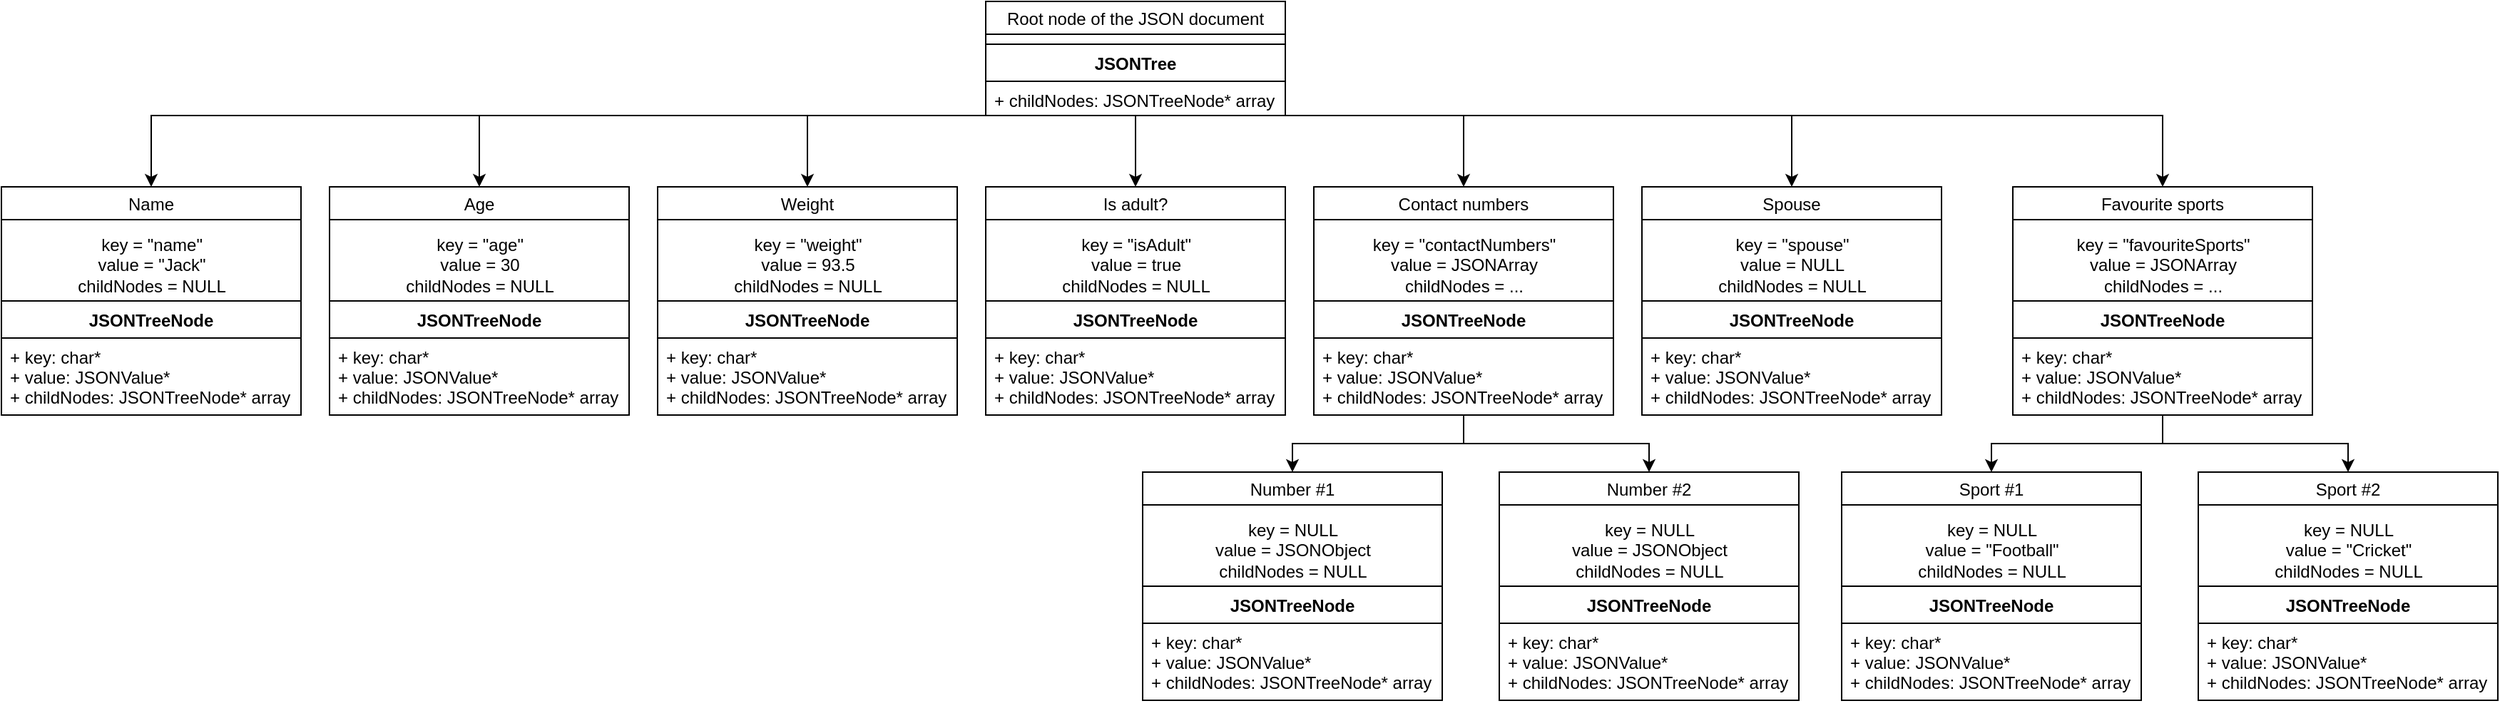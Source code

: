 <mxfile version="16.3.0" type="device"><diagram id="41RXzmmVBm3mY6UCGtyL" name="Page-1"><mxGraphModel dx="1545" dy="1775" grid="1" gridSize="10" guides="1" tooltips="1" connect="1" arrows="1" fold="1" page="1" pageScale="1" pageWidth="850" pageHeight="1100" math="0" shadow="0"><root><mxCell id="0"/><mxCell id="1" parent="0"/><mxCell id="SRQVBdzxpLRq5D4Fgymw-65" style="edgeStyle=orthogonalEdgeStyle;rounded=0;orthogonalLoop=1;jettySize=auto;html=1;entryX=0.5;entryY=0;entryDx=0;entryDy=0;" edge="1" parent="1" source="SRQVBdzxpLRq5D4Fgymw-2" target="SRQVBdzxpLRq5D4Fgymw-28"><mxGeometry relative="1" as="geometry"/></mxCell><mxCell id="SRQVBdzxpLRq5D4Fgymw-66" style="edgeStyle=orthogonalEdgeStyle;rounded=0;orthogonalLoop=1;jettySize=auto;html=1;entryX=0.5;entryY=0;entryDx=0;entryDy=0;" edge="1" parent="1" source="SRQVBdzxpLRq5D4Fgymw-2" target="SRQVBdzxpLRq5D4Fgymw-24"><mxGeometry relative="1" as="geometry"><Array as="points"><mxPoint x="615" y="70"/></Array></mxGeometry></mxCell><mxCell id="SRQVBdzxpLRq5D4Fgymw-67" style="edgeStyle=orthogonalEdgeStyle;rounded=0;orthogonalLoop=1;jettySize=auto;html=1;entryX=0.5;entryY=0;entryDx=0;entryDy=0;" edge="1" parent="1" source="SRQVBdzxpLRq5D4Fgymw-2" target="SRQVBdzxpLRq5D4Fgymw-20"><mxGeometry relative="1" as="geometry"><Array as="points"><mxPoint x="385" y="70"/></Array></mxGeometry></mxCell><mxCell id="SRQVBdzxpLRq5D4Fgymw-68" style="edgeStyle=orthogonalEdgeStyle;rounded=0;orthogonalLoop=1;jettySize=auto;html=1;entryX=0.5;entryY=0;entryDx=0;entryDy=0;" edge="1" parent="1" source="SRQVBdzxpLRq5D4Fgymw-2" target="SRQVBdzxpLRq5D4Fgymw-14"><mxGeometry relative="1" as="geometry"><Array as="points"><mxPoint x="155" y="70"/></Array></mxGeometry></mxCell><mxCell id="SRQVBdzxpLRq5D4Fgymw-70" style="edgeStyle=orthogonalEdgeStyle;rounded=0;orthogonalLoop=1;jettySize=auto;html=1;entryX=0.5;entryY=0;entryDx=0;entryDy=0;" edge="1" parent="1" source="SRQVBdzxpLRq5D4Fgymw-2" target="SRQVBdzxpLRq5D4Fgymw-46"><mxGeometry relative="1" as="geometry"><Array as="points"><mxPoint x="1305" y="70"/></Array></mxGeometry></mxCell><mxCell id="SRQVBdzxpLRq5D4Fgymw-71" style="edgeStyle=orthogonalEdgeStyle;rounded=0;orthogonalLoop=1;jettySize=auto;html=1;entryX=0.5;entryY=0;entryDx=0;entryDy=0;" edge="1" parent="1" source="SRQVBdzxpLRq5D4Fgymw-2" target="SRQVBdzxpLRq5D4Fgymw-50"><mxGeometry relative="1" as="geometry"><Array as="points"><mxPoint x="1565" y="70"/></Array></mxGeometry></mxCell><mxCell id="SRQVBdzxpLRq5D4Fgymw-2" value="Root node of the JSON document" style="swimlane;fontStyle=0" vertex="1" parent="1"><mxGeometry x="740" y="-10" width="210" height="80" as="geometry"/></mxCell><mxCell id="SRQVBdzxpLRq5D4Fgymw-6" value="JSONTree" style="swimlane;fontStyle=1;childLayout=stackLayout;horizontal=1;startSize=26;fillColor=none;horizontalStack=0;resizeParent=1;resizeParentMax=0;resizeLast=0;collapsible=1;marginBottom=0;strokeColor=default;" vertex="1" parent="SRQVBdzxpLRq5D4Fgymw-2"><mxGeometry y="30" width="210" height="50" as="geometry"/></mxCell><mxCell id="SRQVBdzxpLRq5D4Fgymw-7" value="+ childNodes: JSONTreeNode* array" style="text;strokeColor=none;fillColor=none;align=left;verticalAlign=top;spacingLeft=4;spacingRight=4;overflow=hidden;rotatable=0;points=[[0,0.5],[1,0.5]];portConstraint=eastwest;" vertex="1" parent="SRQVBdzxpLRq5D4Fgymw-6"><mxGeometry y="26" width="210" height="24" as="geometry"/></mxCell><mxCell id="SRQVBdzxpLRq5D4Fgymw-14" value="Name" style="swimlane;fontStyle=0" vertex="1" parent="1"><mxGeometry x="50" y="120" width="210" height="160" as="geometry"><mxRectangle x="40" y="120" width="60" height="23" as="alternateBounds"/></mxGeometry></mxCell><mxCell id="SRQVBdzxpLRq5D4Fgymw-15" value="JSONTreeNode" style="swimlane;fontStyle=1;childLayout=stackLayout;horizontal=1;startSize=26;fillColor=none;horizontalStack=0;resizeParent=1;resizeParentMax=0;resizeLast=0;collapsible=1;marginBottom=0;strokeColor=default;" vertex="1" parent="SRQVBdzxpLRq5D4Fgymw-14"><mxGeometry y="80" width="210" height="80" as="geometry"><mxRectangle y="30" width="120" height="26" as="alternateBounds"/></mxGeometry></mxCell><mxCell id="SRQVBdzxpLRq5D4Fgymw-16" value="+ key: char*&#10;+ value: JSONValue*&#10;+ childNodes: JSONTreeNode* array" style="text;strokeColor=none;fillColor=none;align=left;verticalAlign=top;spacingLeft=4;spacingRight=4;overflow=hidden;rotatable=0;points=[[0,0.5],[1,0.5]];portConstraint=eastwest;" vertex="1" parent="SRQVBdzxpLRq5D4Fgymw-15"><mxGeometry y="26" width="210" height="54" as="geometry"/></mxCell><mxCell id="SRQVBdzxpLRq5D4Fgymw-18" value="key = &quot;name&quot;&lt;br&gt;value = &quot;Jack&quot;&lt;br&gt;childNodes = NULL" style="text;html=1;align=center;verticalAlign=middle;resizable=0;points=[];autosize=1;strokeColor=none;fillColor=none;" vertex="1" parent="SRQVBdzxpLRq5D4Fgymw-14"><mxGeometry x="45" y="30" width="120" height="50" as="geometry"/></mxCell><mxCell id="SRQVBdzxpLRq5D4Fgymw-20" value="Age" style="swimlane;fontStyle=0" vertex="1" parent="1"><mxGeometry x="280" y="120" width="210" height="160" as="geometry"><mxRectangle x="40" y="120" width="60" height="23" as="alternateBounds"/></mxGeometry></mxCell><mxCell id="SRQVBdzxpLRq5D4Fgymw-21" value="JSONTreeNode" style="swimlane;fontStyle=1;childLayout=stackLayout;horizontal=1;startSize=26;fillColor=none;horizontalStack=0;resizeParent=1;resizeParentMax=0;resizeLast=0;collapsible=1;marginBottom=0;strokeColor=default;" vertex="1" parent="SRQVBdzxpLRq5D4Fgymw-20"><mxGeometry y="80" width="210" height="80" as="geometry"><mxRectangle y="30" width="120" height="26" as="alternateBounds"/></mxGeometry></mxCell><mxCell id="SRQVBdzxpLRq5D4Fgymw-22" value="+ key: char*&#10;+ value: JSONValue*&#10;+ childNodes: JSONTreeNode* array" style="text;strokeColor=none;fillColor=none;align=left;verticalAlign=top;spacingLeft=4;spacingRight=4;overflow=hidden;rotatable=0;points=[[0,0.5],[1,0.5]];portConstraint=eastwest;" vertex="1" parent="SRQVBdzxpLRq5D4Fgymw-21"><mxGeometry y="26" width="210" height="54" as="geometry"/></mxCell><mxCell id="SRQVBdzxpLRq5D4Fgymw-23" value="key = &quot;age&quot;&lt;br&gt;value = 30&lt;br&gt;childNodes = NULL" style="text;html=1;align=center;verticalAlign=middle;resizable=0;points=[];autosize=1;strokeColor=none;fillColor=none;" vertex="1" parent="SRQVBdzxpLRq5D4Fgymw-20"><mxGeometry x="45" y="30" width="120" height="50" as="geometry"/></mxCell><mxCell id="SRQVBdzxpLRq5D4Fgymw-24" value="Weight" style="swimlane;fontStyle=0" vertex="1" parent="1"><mxGeometry x="510" y="120" width="210" height="160" as="geometry"><mxRectangle x="40" y="120" width="60" height="23" as="alternateBounds"/></mxGeometry></mxCell><mxCell id="SRQVBdzxpLRq5D4Fgymw-25" value="JSONTreeNode" style="swimlane;fontStyle=1;childLayout=stackLayout;horizontal=1;startSize=26;fillColor=none;horizontalStack=0;resizeParent=1;resizeParentMax=0;resizeLast=0;collapsible=1;marginBottom=0;strokeColor=default;" vertex="1" parent="SRQVBdzxpLRq5D4Fgymw-24"><mxGeometry y="80" width="210" height="80" as="geometry"><mxRectangle y="30" width="120" height="26" as="alternateBounds"/></mxGeometry></mxCell><mxCell id="SRQVBdzxpLRq5D4Fgymw-26" value="+ key: char*&#10;+ value: JSONValue*&#10;+ childNodes: JSONTreeNode* array" style="text;strokeColor=none;fillColor=none;align=left;verticalAlign=top;spacingLeft=4;spacingRight=4;overflow=hidden;rotatable=0;points=[[0,0.5],[1,0.5]];portConstraint=eastwest;" vertex="1" parent="SRQVBdzxpLRq5D4Fgymw-25"><mxGeometry y="26" width="210" height="54" as="geometry"/></mxCell><mxCell id="SRQVBdzxpLRq5D4Fgymw-27" value="key = &quot;weight&quot;&lt;br&gt;value = 93.5&lt;br&gt;childNodes = NULL" style="text;html=1;align=center;verticalAlign=middle;resizable=0;points=[];autosize=1;strokeColor=none;fillColor=none;" vertex="1" parent="SRQVBdzxpLRq5D4Fgymw-24"><mxGeometry x="45" y="30" width="120" height="50" as="geometry"/></mxCell><mxCell id="SRQVBdzxpLRq5D4Fgymw-28" value="Is adult?" style="swimlane;fontStyle=0" vertex="1" parent="1"><mxGeometry x="740" y="120" width="210" height="160" as="geometry"><mxRectangle x="40" y="120" width="60" height="23" as="alternateBounds"/></mxGeometry></mxCell><mxCell id="SRQVBdzxpLRq5D4Fgymw-29" value="JSONTreeNode" style="swimlane;fontStyle=1;childLayout=stackLayout;horizontal=1;startSize=26;fillColor=none;horizontalStack=0;resizeParent=1;resizeParentMax=0;resizeLast=0;collapsible=1;marginBottom=0;strokeColor=default;" vertex="1" parent="SRQVBdzxpLRq5D4Fgymw-28"><mxGeometry y="80" width="210" height="80" as="geometry"><mxRectangle y="30" width="120" height="26" as="alternateBounds"/></mxGeometry></mxCell><mxCell id="SRQVBdzxpLRq5D4Fgymw-30" value="+ key: char*&#10;+ value: JSONValue*&#10;+ childNodes: JSONTreeNode* array" style="text;strokeColor=none;fillColor=none;align=left;verticalAlign=top;spacingLeft=4;spacingRight=4;overflow=hidden;rotatable=0;points=[[0,0.5],[1,0.5]];portConstraint=eastwest;" vertex="1" parent="SRQVBdzxpLRq5D4Fgymw-29"><mxGeometry y="26" width="210" height="54" as="geometry"/></mxCell><mxCell id="SRQVBdzxpLRq5D4Fgymw-31" value="key = &quot;isAdult&quot;&lt;br&gt;value = true&lt;br&gt;childNodes = NULL" style="text;html=1;align=center;verticalAlign=middle;resizable=0;points=[];autosize=1;strokeColor=none;fillColor=none;" vertex="1" parent="SRQVBdzxpLRq5D4Fgymw-28"><mxGeometry x="45" y="30" width="120" height="50" as="geometry"/></mxCell><mxCell id="SRQVBdzxpLRq5D4Fgymw-44" style="edgeStyle=orthogonalEdgeStyle;rounded=0;orthogonalLoop=1;jettySize=auto;html=1;entryX=0.5;entryY=0;entryDx=0;entryDy=0;" edge="1" parent="1" source="SRQVBdzxpLRq5D4Fgymw-32" target="SRQVBdzxpLRq5D4Fgymw-36"><mxGeometry relative="1" as="geometry"/></mxCell><mxCell id="SRQVBdzxpLRq5D4Fgymw-45" style="edgeStyle=orthogonalEdgeStyle;rounded=0;orthogonalLoop=1;jettySize=auto;html=1;entryX=0.5;entryY=0;entryDx=0;entryDy=0;" edge="1" parent="1" source="SRQVBdzxpLRq5D4Fgymw-32" target="SRQVBdzxpLRq5D4Fgymw-40"><mxGeometry relative="1" as="geometry"/></mxCell><mxCell id="SRQVBdzxpLRq5D4Fgymw-32" value="Contact numbers" style="swimlane;fontStyle=0" vertex="1" parent="1"><mxGeometry x="970" y="120" width="210" height="160" as="geometry"><mxRectangle x="40" y="120" width="60" height="23" as="alternateBounds"/></mxGeometry></mxCell><mxCell id="SRQVBdzxpLRq5D4Fgymw-33" value="JSONTreeNode" style="swimlane;fontStyle=1;childLayout=stackLayout;horizontal=1;startSize=26;fillColor=none;horizontalStack=0;resizeParent=1;resizeParentMax=0;resizeLast=0;collapsible=1;marginBottom=0;strokeColor=default;" vertex="1" parent="SRQVBdzxpLRq5D4Fgymw-32"><mxGeometry y="80" width="210" height="80" as="geometry"><mxRectangle y="30" width="120" height="26" as="alternateBounds"/></mxGeometry></mxCell><mxCell id="SRQVBdzxpLRq5D4Fgymw-34" value="+ key: char*&#10;+ value: JSONValue*&#10;+ childNodes: JSONTreeNode* array" style="text;strokeColor=none;fillColor=none;align=left;verticalAlign=top;spacingLeft=4;spacingRight=4;overflow=hidden;rotatable=0;points=[[0,0.5],[1,0.5]];portConstraint=eastwest;" vertex="1" parent="SRQVBdzxpLRq5D4Fgymw-33"><mxGeometry y="26" width="210" height="54" as="geometry"/></mxCell><mxCell id="SRQVBdzxpLRq5D4Fgymw-35" value="key = &quot;contactNumbers&quot;&lt;br&gt;value = JSONArray&lt;br&gt;childNodes = ..." style="text;html=1;align=center;verticalAlign=middle;resizable=0;points=[];autosize=1;strokeColor=none;fillColor=none;" vertex="1" parent="SRQVBdzxpLRq5D4Fgymw-32"><mxGeometry x="35" y="30" width="140" height="50" as="geometry"/></mxCell><mxCell id="SRQVBdzxpLRq5D4Fgymw-36" value="Number #1" style="swimlane;fontStyle=0" vertex="1" parent="1"><mxGeometry x="850" y="320" width="210" height="160" as="geometry"><mxRectangle x="40" y="120" width="60" height="23" as="alternateBounds"/></mxGeometry></mxCell><mxCell id="SRQVBdzxpLRq5D4Fgymw-37" value="JSONTreeNode" style="swimlane;fontStyle=1;childLayout=stackLayout;horizontal=1;startSize=26;fillColor=none;horizontalStack=0;resizeParent=1;resizeParentMax=0;resizeLast=0;collapsible=1;marginBottom=0;strokeColor=default;" vertex="1" parent="SRQVBdzxpLRq5D4Fgymw-36"><mxGeometry y="80" width="210" height="80" as="geometry"><mxRectangle y="30" width="120" height="26" as="alternateBounds"/></mxGeometry></mxCell><mxCell id="SRQVBdzxpLRq5D4Fgymw-38" value="+ key: char*&#10;+ value: JSONValue*&#10;+ childNodes: JSONTreeNode* array" style="text;strokeColor=none;fillColor=none;align=left;verticalAlign=top;spacingLeft=4;spacingRight=4;overflow=hidden;rotatable=0;points=[[0,0.5],[1,0.5]];portConstraint=eastwest;" vertex="1" parent="SRQVBdzxpLRq5D4Fgymw-37"><mxGeometry y="26" width="210" height="54" as="geometry"/></mxCell><mxCell id="SRQVBdzxpLRq5D4Fgymw-39" value="key = NULL&lt;br&gt;value = JSONObject&lt;br&gt;childNodes = NULL" style="text;html=1;align=center;verticalAlign=middle;resizable=0;points=[];autosize=1;strokeColor=none;fillColor=none;" vertex="1" parent="SRQVBdzxpLRq5D4Fgymw-36"><mxGeometry x="45" y="30" width="120" height="50" as="geometry"/></mxCell><mxCell id="SRQVBdzxpLRq5D4Fgymw-40" value="Number #2" style="swimlane;fontStyle=0" vertex="1" parent="1"><mxGeometry x="1100" y="320" width="210" height="160" as="geometry"><mxRectangle x="40" y="120" width="60" height="23" as="alternateBounds"/></mxGeometry></mxCell><mxCell id="SRQVBdzxpLRq5D4Fgymw-41" value="JSONTreeNode" style="swimlane;fontStyle=1;childLayout=stackLayout;horizontal=1;startSize=26;fillColor=none;horizontalStack=0;resizeParent=1;resizeParentMax=0;resizeLast=0;collapsible=1;marginBottom=0;strokeColor=default;" vertex="1" parent="SRQVBdzxpLRq5D4Fgymw-40"><mxGeometry y="80" width="210" height="80" as="geometry"><mxRectangle y="30" width="120" height="26" as="alternateBounds"/></mxGeometry></mxCell><mxCell id="SRQVBdzxpLRq5D4Fgymw-42" value="+ key: char*&#10;+ value: JSONValue*&#10;+ childNodes: JSONTreeNode* array" style="text;strokeColor=none;fillColor=none;align=left;verticalAlign=top;spacingLeft=4;spacingRight=4;overflow=hidden;rotatable=0;points=[[0,0.5],[1,0.5]];portConstraint=eastwest;" vertex="1" parent="SRQVBdzxpLRq5D4Fgymw-41"><mxGeometry y="26" width="210" height="54" as="geometry"/></mxCell><mxCell id="SRQVBdzxpLRq5D4Fgymw-43" value="key = NULL&lt;br&gt;value = JSONObject&lt;br&gt;childNodes = NULL" style="text;html=1;align=center;verticalAlign=middle;resizable=0;points=[];autosize=1;strokeColor=none;fillColor=none;" vertex="1" parent="SRQVBdzxpLRq5D4Fgymw-40"><mxGeometry x="45" y="30" width="120" height="50" as="geometry"/></mxCell><mxCell id="SRQVBdzxpLRq5D4Fgymw-46" value="Spouse" style="swimlane;fontStyle=0" vertex="1" parent="1"><mxGeometry x="1200" y="120" width="210" height="160" as="geometry"><mxRectangle x="40" y="120" width="60" height="23" as="alternateBounds"/></mxGeometry></mxCell><mxCell id="SRQVBdzxpLRq5D4Fgymw-47" value="JSONTreeNode" style="swimlane;fontStyle=1;childLayout=stackLayout;horizontal=1;startSize=26;fillColor=none;horizontalStack=0;resizeParent=1;resizeParentMax=0;resizeLast=0;collapsible=1;marginBottom=0;strokeColor=default;" vertex="1" parent="SRQVBdzxpLRq5D4Fgymw-46"><mxGeometry y="80" width="210" height="80" as="geometry"><mxRectangle y="30" width="120" height="26" as="alternateBounds"/></mxGeometry></mxCell><mxCell id="SRQVBdzxpLRq5D4Fgymw-48" value="+ key: char*&#10;+ value: JSONValue*&#10;+ childNodes: JSONTreeNode* array" style="text;strokeColor=none;fillColor=none;align=left;verticalAlign=top;spacingLeft=4;spacingRight=4;overflow=hidden;rotatable=0;points=[[0,0.5],[1,0.5]];portConstraint=eastwest;" vertex="1" parent="SRQVBdzxpLRq5D4Fgymw-47"><mxGeometry y="26" width="210" height="54" as="geometry"/></mxCell><mxCell id="SRQVBdzxpLRq5D4Fgymw-49" value="key = &quot;spouse&quot;&lt;br&gt;value = NULL&lt;br&gt;childNodes = NULL" style="text;html=1;align=center;verticalAlign=middle;resizable=0;points=[];autosize=1;strokeColor=none;fillColor=none;" vertex="1" parent="SRQVBdzxpLRq5D4Fgymw-46"><mxGeometry x="45" y="30" width="120" height="50" as="geometry"/></mxCell><mxCell id="SRQVBdzxpLRq5D4Fgymw-62" style="edgeStyle=orthogonalEdgeStyle;rounded=0;orthogonalLoop=1;jettySize=auto;html=1;entryX=0.5;entryY=0;entryDx=0;entryDy=0;" edge="1" parent="1" source="SRQVBdzxpLRq5D4Fgymw-50" target="SRQVBdzxpLRq5D4Fgymw-54"><mxGeometry relative="1" as="geometry"/></mxCell><mxCell id="SRQVBdzxpLRq5D4Fgymw-63" style="edgeStyle=orthogonalEdgeStyle;rounded=0;orthogonalLoop=1;jettySize=auto;html=1;entryX=0.5;entryY=0;entryDx=0;entryDy=0;" edge="1" parent="1" source="SRQVBdzxpLRq5D4Fgymw-50" target="SRQVBdzxpLRq5D4Fgymw-58"><mxGeometry relative="1" as="geometry"/></mxCell><mxCell id="SRQVBdzxpLRq5D4Fgymw-50" value="Favourite sports" style="swimlane;fontStyle=0" vertex="1" parent="1"><mxGeometry x="1460" y="120" width="210" height="160" as="geometry"><mxRectangle x="40" y="120" width="60" height="23" as="alternateBounds"/></mxGeometry></mxCell><mxCell id="SRQVBdzxpLRq5D4Fgymw-51" value="JSONTreeNode" style="swimlane;fontStyle=1;childLayout=stackLayout;horizontal=1;startSize=26;fillColor=none;horizontalStack=0;resizeParent=1;resizeParentMax=0;resizeLast=0;collapsible=1;marginBottom=0;strokeColor=default;" vertex="1" parent="SRQVBdzxpLRq5D4Fgymw-50"><mxGeometry y="80" width="210" height="80" as="geometry"><mxRectangle y="30" width="120" height="26" as="alternateBounds"/></mxGeometry></mxCell><mxCell id="SRQVBdzxpLRq5D4Fgymw-52" value="+ key: char*&#10;+ value: JSONValue*&#10;+ childNodes: JSONTreeNode* array" style="text;strokeColor=none;fillColor=none;align=left;verticalAlign=top;spacingLeft=4;spacingRight=4;overflow=hidden;rotatable=0;points=[[0,0.5],[1,0.5]];portConstraint=eastwest;" vertex="1" parent="SRQVBdzxpLRq5D4Fgymw-51"><mxGeometry y="26" width="210" height="54" as="geometry"/></mxCell><mxCell id="SRQVBdzxpLRq5D4Fgymw-53" value="key = &quot;favouriteSports&quot;&lt;br&gt;value = JSONArray&lt;br&gt;childNodes = ..." style="text;html=1;align=center;verticalAlign=middle;resizable=0;points=[];autosize=1;strokeColor=none;fillColor=none;" vertex="1" parent="SRQVBdzxpLRq5D4Fgymw-50"><mxGeometry x="35" y="30" width="140" height="50" as="geometry"/></mxCell><mxCell id="SRQVBdzxpLRq5D4Fgymw-54" value="Sport #1" style="swimlane;fontStyle=0" vertex="1" parent="1"><mxGeometry x="1340" y="320" width="210" height="160" as="geometry"><mxRectangle x="40" y="120" width="60" height="23" as="alternateBounds"/></mxGeometry></mxCell><mxCell id="SRQVBdzxpLRq5D4Fgymw-55" value="JSONTreeNode" style="swimlane;fontStyle=1;childLayout=stackLayout;horizontal=1;startSize=26;fillColor=none;horizontalStack=0;resizeParent=1;resizeParentMax=0;resizeLast=0;collapsible=1;marginBottom=0;strokeColor=default;" vertex="1" parent="SRQVBdzxpLRq5D4Fgymw-54"><mxGeometry y="80" width="210" height="80" as="geometry"><mxRectangle y="30" width="120" height="26" as="alternateBounds"/></mxGeometry></mxCell><mxCell id="SRQVBdzxpLRq5D4Fgymw-56" value="+ key: char*&#10;+ value: JSONValue*&#10;+ childNodes: JSONTreeNode* array" style="text;strokeColor=none;fillColor=none;align=left;verticalAlign=top;spacingLeft=4;spacingRight=4;overflow=hidden;rotatable=0;points=[[0,0.5],[1,0.5]];portConstraint=eastwest;" vertex="1" parent="SRQVBdzxpLRq5D4Fgymw-55"><mxGeometry y="26" width="210" height="54" as="geometry"/></mxCell><mxCell id="SRQVBdzxpLRq5D4Fgymw-57" value="key = NULL&lt;br&gt;value = &quot;Football&quot;&lt;br&gt;childNodes = NULL" style="text;html=1;align=center;verticalAlign=middle;resizable=0;points=[];autosize=1;strokeColor=none;fillColor=none;" vertex="1" parent="SRQVBdzxpLRq5D4Fgymw-54"><mxGeometry x="45" y="30" width="120" height="50" as="geometry"/></mxCell><mxCell id="SRQVBdzxpLRq5D4Fgymw-58" value="Sport #2" style="swimlane;fontStyle=0" vertex="1" parent="1"><mxGeometry x="1590" y="320" width="210" height="160" as="geometry"><mxRectangle x="40" y="120" width="60" height="23" as="alternateBounds"/></mxGeometry></mxCell><mxCell id="SRQVBdzxpLRq5D4Fgymw-59" value="JSONTreeNode" style="swimlane;fontStyle=1;childLayout=stackLayout;horizontal=1;startSize=26;fillColor=none;horizontalStack=0;resizeParent=1;resizeParentMax=0;resizeLast=0;collapsible=1;marginBottom=0;strokeColor=default;" vertex="1" parent="SRQVBdzxpLRq5D4Fgymw-58"><mxGeometry y="80" width="210" height="80" as="geometry"><mxRectangle y="30" width="120" height="26" as="alternateBounds"/></mxGeometry></mxCell><mxCell id="SRQVBdzxpLRq5D4Fgymw-60" value="+ key: char*&#10;+ value: JSONValue*&#10;+ childNodes: JSONTreeNode* array" style="text;strokeColor=none;fillColor=none;align=left;verticalAlign=top;spacingLeft=4;spacingRight=4;overflow=hidden;rotatable=0;points=[[0,0.5],[1,0.5]];portConstraint=eastwest;" vertex="1" parent="SRQVBdzxpLRq5D4Fgymw-59"><mxGeometry y="26" width="210" height="54" as="geometry"/></mxCell><mxCell id="SRQVBdzxpLRq5D4Fgymw-61" value="key = NULL&lt;br&gt;value = &quot;Cricket&quot;&lt;br&gt;childNodes = NULL" style="text;html=1;align=center;verticalAlign=middle;resizable=0;points=[];autosize=1;strokeColor=none;fillColor=none;" vertex="1" parent="SRQVBdzxpLRq5D4Fgymw-58"><mxGeometry x="45" y="30" width="120" height="50" as="geometry"/></mxCell><mxCell id="SRQVBdzxpLRq5D4Fgymw-69" style="edgeStyle=orthogonalEdgeStyle;rounded=0;orthogonalLoop=1;jettySize=auto;html=1;entryX=0.5;entryY=0;entryDx=0;entryDy=0;" edge="1" parent="1" source="SRQVBdzxpLRq5D4Fgymw-6" target="SRQVBdzxpLRq5D4Fgymw-32"><mxGeometry relative="1" as="geometry"><Array as="points"><mxPoint x="1075" y="70"/></Array></mxGeometry></mxCell></root></mxGraphModel></diagram></mxfile>